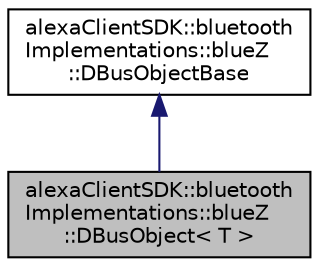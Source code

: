 digraph "alexaClientSDK::bluetoothImplementations::blueZ::DBusObject&lt; T &gt;"
{
  edge [fontname="Helvetica",fontsize="10",labelfontname="Helvetica",labelfontsize="10"];
  node [fontname="Helvetica",fontsize="10",shape=record];
  Node1 [label="alexaClientSDK::bluetooth\lImplementations::blueZ\l::DBusObject\< T \>",height=0.2,width=0.4,color="black", fillcolor="grey75", style="filled", fontcolor="black"];
  Node2 -> Node1 [dir="back",color="midnightblue",fontsize="10",style="solid",fontname="Helvetica"];
  Node2 [label="alexaClientSDK::bluetooth\lImplementations::blueZ\l::DBusObjectBase",height=0.2,width=0.4,color="black", fillcolor="white", style="filled",URL="$classalexa_client_s_d_k_1_1bluetooth_implementations_1_1blue_z_1_1_d_bus_object_base.html"];
}
